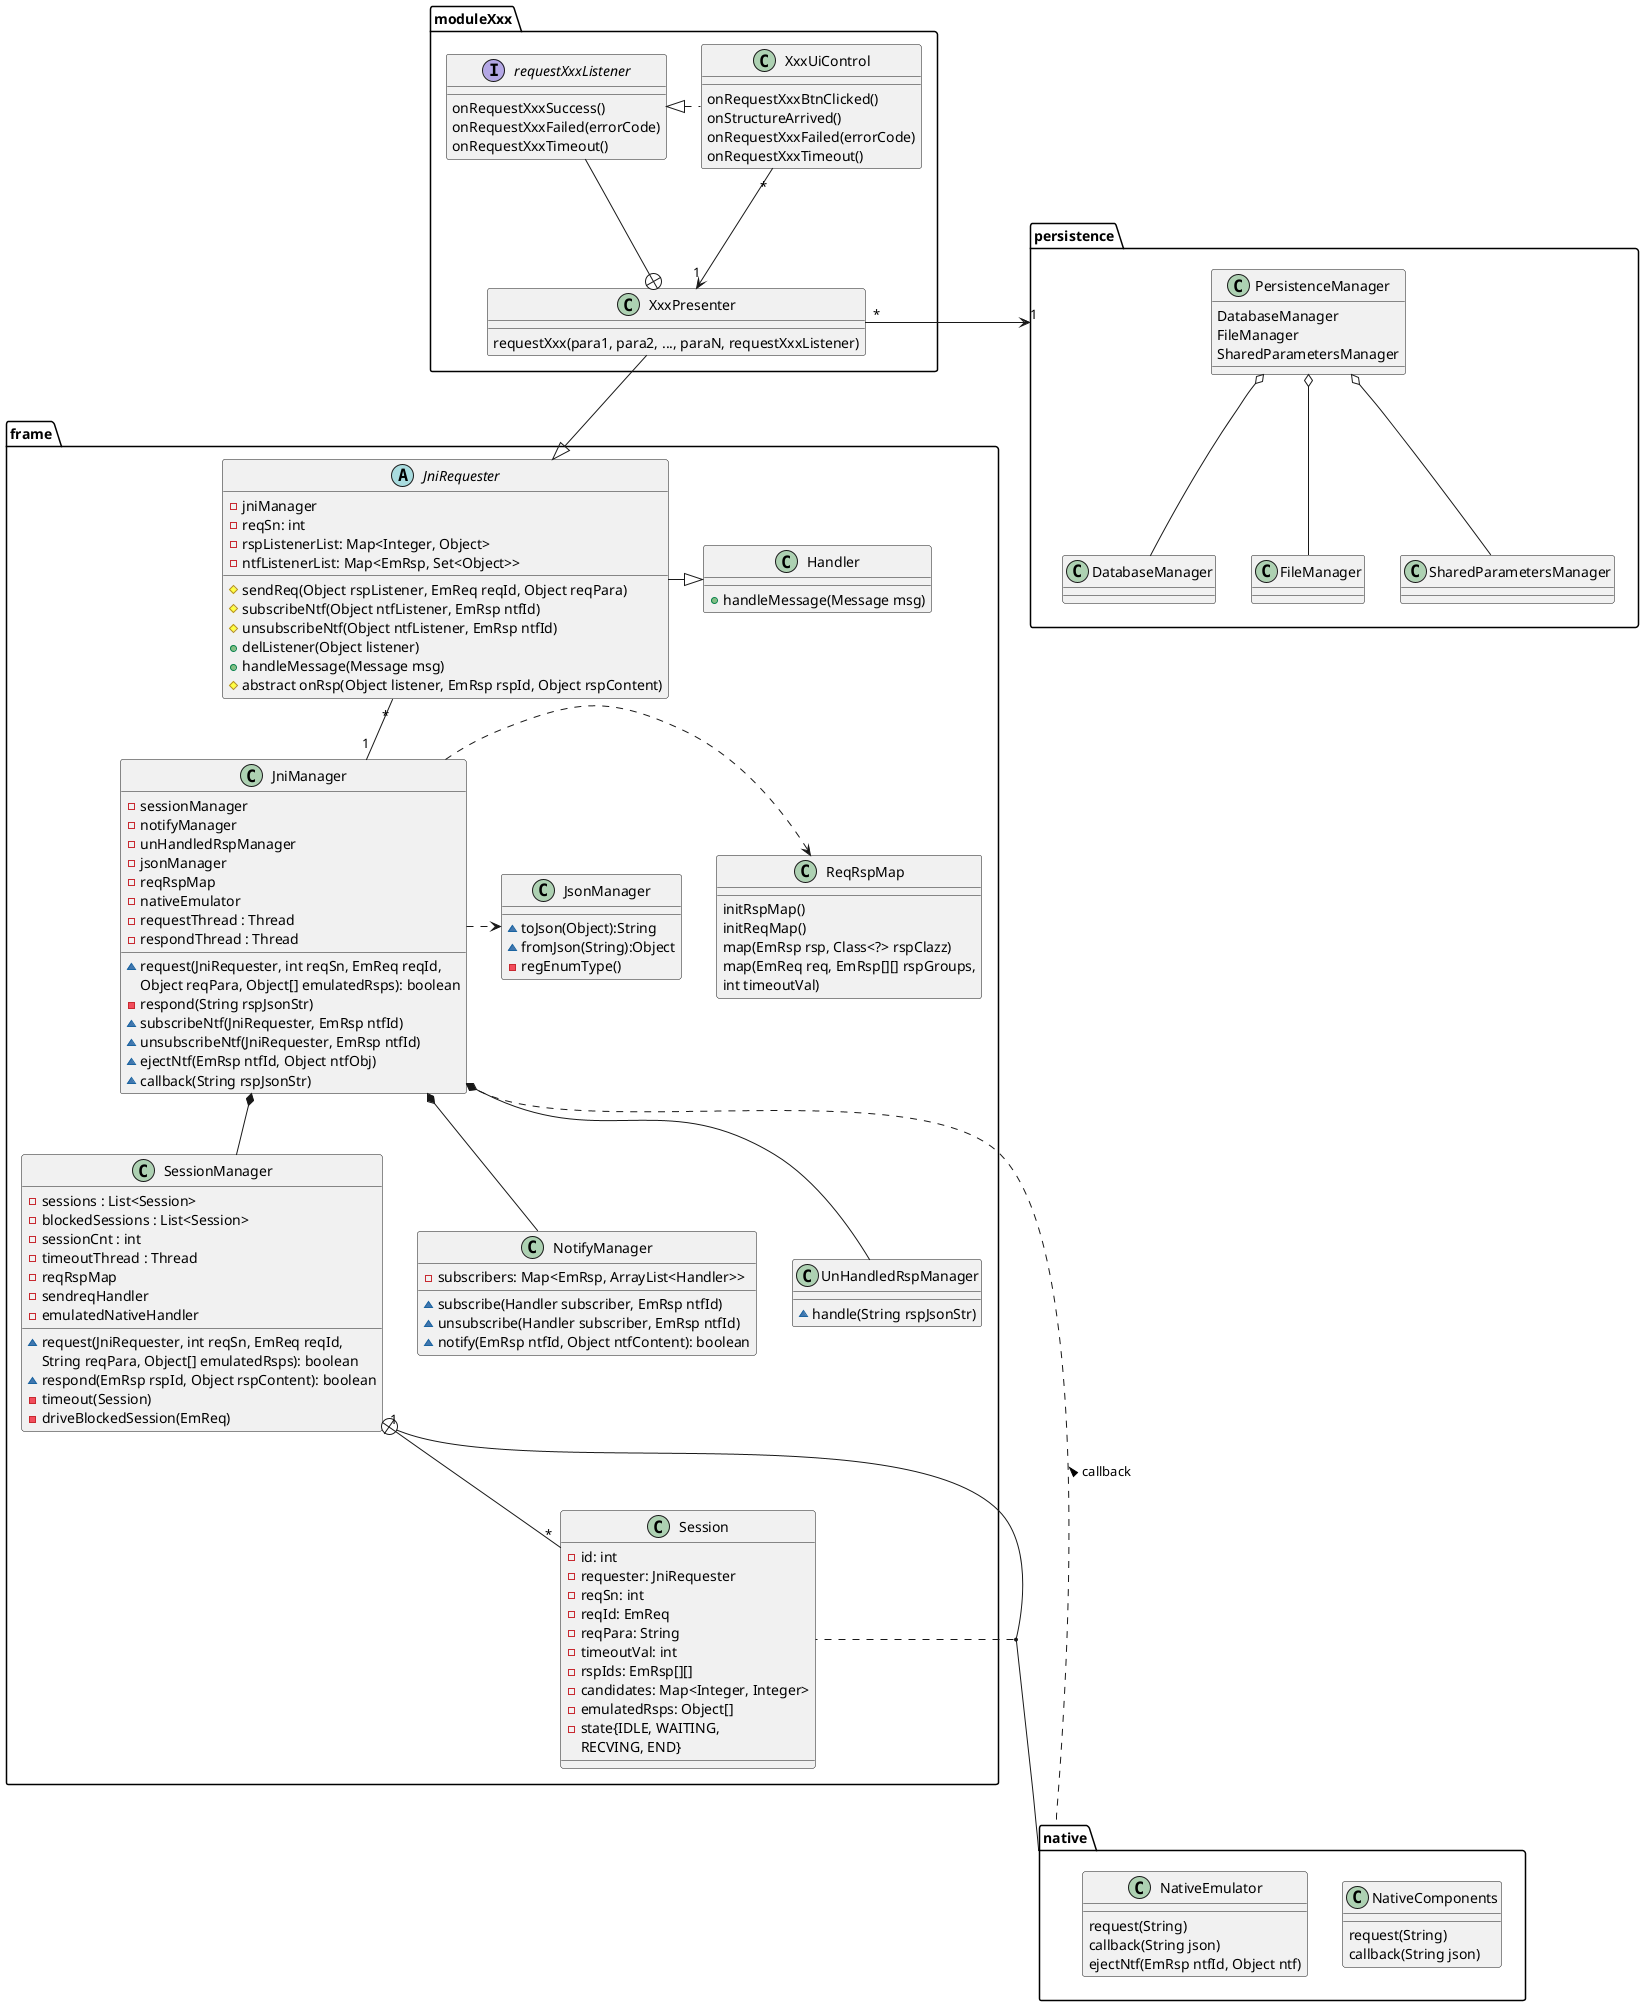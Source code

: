 @startuml


package "moduleXxx"{
    class XxxUiControl{
        onRequestXxxBtnClicked()
        onStructureArrived()
        onRequestXxxFailed(errorCode)
        onRequestXxxTimeout()
    }
    class XxxPresenter{
        requestXxx(para1, para2, ..., paraN, requestXxxListener)
    }
    
    interface requestXxxListener{
        onRequestXxxSuccess()
        onRequestXxxFailed(errorCode)
        onRequestXxxTimeout()
    }

}

XxxUiControl .left.|> requestXxxListener
XxxUiControl "*"-->"1" XxxPresenter

XxxPresenter +-- requestXxxListener


package "persistence"{
    class PersistenceManager{
        DatabaseManager
        FileManager
        SharedParametersManager
    }

    class DatabaseManager{
    }
    class FileManager{
    }
    class SharedParametersManager{
    }

    PersistenceManager o-- DatabaseManager
    PersistenceManager o-- FileManager
    PersistenceManager o-- SharedParametersManager
}

XxxPresenter "*"-right->"1" persistence

package "frame" {

class JniManager{
    -sessionManager
    -notifyManager
    -unHandledRspManager
    -jsonManager
    -reqRspMap
    -nativeEmulator
    -requestThread : Thread
    -respondThread : Thread

    ~request(JniRequester, int reqSn, EmReq reqId,
     Object reqPara, Object[] emulatedRsps): boolean
    -respond(String rspJsonStr)
    ~subscribeNtf(JniRequester, EmRsp ntfId)
    ~unsubscribeNtf(JniRequester, EmRsp ntfId)
    ~ejectNtf(EmRsp ntfId, Object ntfObj)
    ~callback(String rspJsonStr)
}

class SessionManager{
    -sessions : List<Session>
    -blockedSessions : List<Session>
    -sessionCnt : int
    -timeoutThread : Thread
    -reqRspMap
    -sendreqHandler
    -emulatedNativeHandler

    ~request(JniRequester, int reqSn, EmReq reqId,
    String reqPara, Object[] emulatedRsps): boolean
    ~respond(EmRsp rspId, Object rspContent): boolean
    -timeout(Session)
    -driveBlockedSession(EmReq)
}

class Session{
    -id: int
    -requester: JniRequester
    -reqSn: int
    -reqId: EmReq
    -reqPara: String
    -timeoutVal: int
    -rspIds: EmRsp[][]
    -candidates: Map<Integer, Integer>
    -emulatedRsps: Object[]
    -state{IDLE, WAITING,
    RECVING, END}
}

class NotifyManager{
    -subscribers: Map<EmRsp, ArrayList<Handler>>
    ~subscribe(Handler subscriber, EmRsp ntfId)
    ~unsubscribe(Handler subscriber, EmRsp ntfId)
    ~notify(EmRsp ntfId, Object ntfContent): boolean
}

class UnHandledRspManager{
    ~handle(String rspJsonStr)
}

class JsonManager{
    ~toJson(Object):String
    ~fromJson(String):Object
    -regEnumType()
}


class ReqRspMap{
    initRspMap()
    initReqMap()
    map(EmRsp rsp, Class<?> rspClazz)
    map(EmReq req, EmRsp[][] rspGroups, 
    int timeoutVal)
}

'class NativeMethods{
'    ~invoke(methodName, jsonStr)
'    -method1(jsonStr)
'    -method2(jsonStr)
'}

abstract class JniRequester{
    -jniManager
    -reqSn: int
    -rspListenerList: Map<Integer, Object>
    -ntfListenerList: Map<EmRsp, Set<Object>>
    #sendReq(Object rspListener, EmReq reqId, Object reqPara)
    #subscribeNtf(Object ntfListener, EmRsp ntfId)
    #unsubscribeNtf(Object ntfListener, EmRsp ntfId)
    +delListener(Object listener)
    +handleMessage(Message msg)
    #abstract onRsp(Object listener, EmRsp rspId, Object rspContent)
}
class Handler{
    +handleMessage(Message msg)
}
JniRequester -right-|> Handler

}

XxxPresenter --|>JniRequester
JniRequester "*"--"1" JniManager
JniManager *-- SessionManager
JniManager *-- NotifyManager
JniManager *-- UnHandledRspManager
JniManager .. native : < callback
JniManager .right.> ReqRspMap
JniManager .right.> JsonManager
(SessionManager, native)..Session

SessionManager "1"+--"*" Session

package "native" {
    class NativeComponents{
        request(String)
        callback(String json)
    }
    class NativeEmulator{
        request(String)
        callback(String json)
        ejectNtf(EmRsp ntfId, Object ntf)
    }
}

@enduml